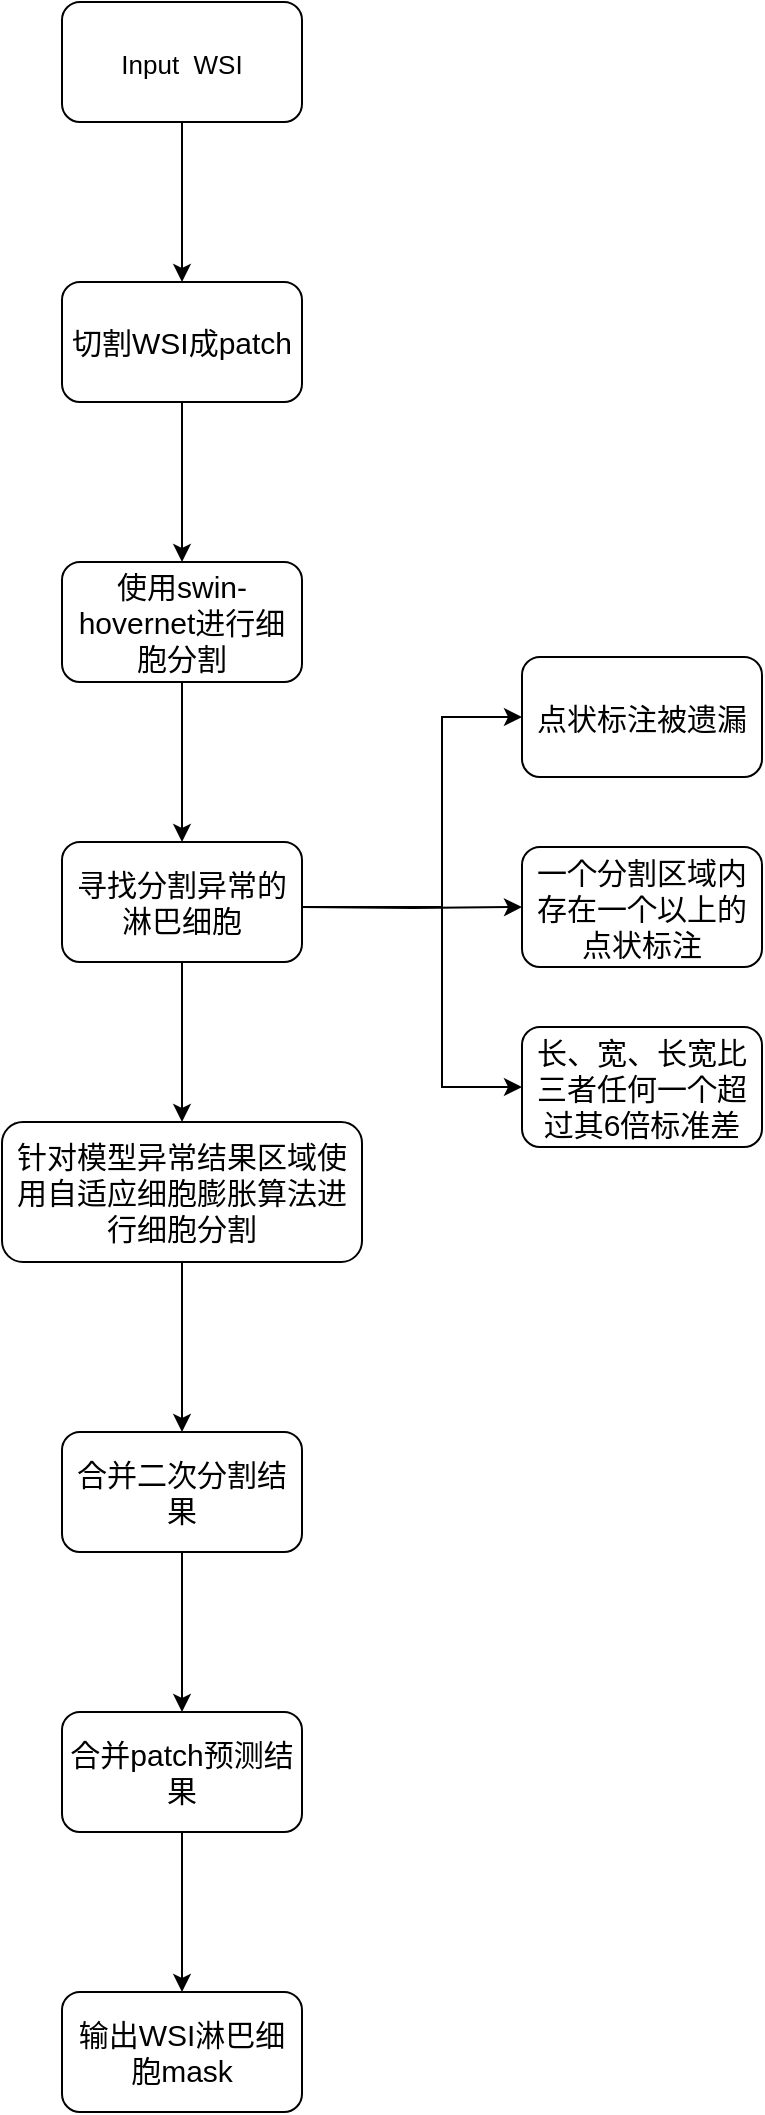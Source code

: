 <mxfile version="20.5.3" type="github">
  <diagram id="YjvE4-813Z_ukvML9R5E" name="Page-1">
    <mxGraphModel dx="1748" dy="1418" grid="1" gridSize="10" guides="1" tooltips="1" connect="1" arrows="1" fold="1" page="1" pageScale="1" pageWidth="850" pageHeight="1100" math="0" shadow="0">
      <root>
        <mxCell id="0" />
        <mxCell id="1" parent="0" />
        <mxCell id="a6XsnApybLkVwkPyrAR7-15" value="" style="edgeStyle=orthogonalEdgeStyle;rounded=0;orthogonalLoop=1;jettySize=auto;html=1;fontSize=13;" edge="1" parent="1" source="a6XsnApybLkVwkPyrAR7-13" target="a6XsnApybLkVwkPyrAR7-14">
          <mxGeometry relative="1" as="geometry" />
        </mxCell>
        <mxCell id="a6XsnApybLkVwkPyrAR7-13" value="&lt;font style=&quot;font-size: 13px;&quot;&gt;Input&amp;nbsp; WSI&lt;/font&gt;" style="rounded=1;whiteSpace=wrap;html=1;fontSize=15;" vertex="1" parent="1">
          <mxGeometry x="360" y="550" width="120" height="60" as="geometry" />
        </mxCell>
        <mxCell id="a6XsnApybLkVwkPyrAR7-17" value="" style="edgeStyle=orthogonalEdgeStyle;rounded=0;orthogonalLoop=1;jettySize=auto;html=1;fontSize=13;" edge="1" parent="1" source="a6XsnApybLkVwkPyrAR7-14" target="a6XsnApybLkVwkPyrAR7-16">
          <mxGeometry relative="1" as="geometry" />
        </mxCell>
        <mxCell id="a6XsnApybLkVwkPyrAR7-14" value="切割WSI成patch" style="whiteSpace=wrap;html=1;fontSize=15;rounded=1;" vertex="1" parent="1">
          <mxGeometry x="360" y="690" width="120" height="60" as="geometry" />
        </mxCell>
        <mxCell id="a6XsnApybLkVwkPyrAR7-19" value="" style="edgeStyle=orthogonalEdgeStyle;rounded=0;orthogonalLoop=1;jettySize=auto;html=1;fontSize=13;" edge="1" parent="1" source="a6XsnApybLkVwkPyrAR7-16" target="a6XsnApybLkVwkPyrAR7-18">
          <mxGeometry relative="1" as="geometry" />
        </mxCell>
        <mxCell id="a6XsnApybLkVwkPyrAR7-16" value="使用swin-hovernet进行细胞分割" style="whiteSpace=wrap;html=1;fontSize=15;rounded=1;" vertex="1" parent="1">
          <mxGeometry x="360" y="830" width="120" height="60" as="geometry" />
        </mxCell>
        <mxCell id="a6XsnApybLkVwkPyrAR7-21" value="" style="edgeStyle=orthogonalEdgeStyle;rounded=0;orthogonalLoop=1;jettySize=auto;html=1;fontSize=13;" edge="1" parent="1" source="a6XsnApybLkVwkPyrAR7-18" target="a6XsnApybLkVwkPyrAR7-20">
          <mxGeometry relative="1" as="geometry" />
        </mxCell>
        <mxCell id="a6XsnApybLkVwkPyrAR7-18" value="寻找分割异常的淋巴细胞" style="whiteSpace=wrap;html=1;fontSize=15;rounded=1;" vertex="1" parent="1">
          <mxGeometry x="360" y="970" width="120" height="60" as="geometry" />
        </mxCell>
        <mxCell id="a6XsnApybLkVwkPyrAR7-29" value="" style="edgeStyle=orthogonalEdgeStyle;rounded=0;orthogonalLoop=1;jettySize=auto;html=1;fontSize=13;" edge="1" parent="1" source="a6XsnApybLkVwkPyrAR7-20" target="a6XsnApybLkVwkPyrAR7-28">
          <mxGeometry relative="1" as="geometry" />
        </mxCell>
        <mxCell id="a6XsnApybLkVwkPyrAR7-35" value="" style="edgeStyle=orthogonalEdgeStyle;rounded=0;orthogonalLoop=1;jettySize=auto;html=1;fontSize=13;" edge="1" parent="1" target="a6XsnApybLkVwkPyrAR7-34">
          <mxGeometry relative="1" as="geometry">
            <mxPoint x="480" y="1002.5" as="sourcePoint" />
            <Array as="points">
              <mxPoint x="550" y="1002.5" />
              <mxPoint x="550" y="907.5" />
            </Array>
          </mxGeometry>
        </mxCell>
        <mxCell id="a6XsnApybLkVwkPyrAR7-37" value="" style="edgeStyle=orthogonalEdgeStyle;rounded=0;orthogonalLoop=1;jettySize=auto;html=1;fontSize=13;" edge="1" parent="1" target="a6XsnApybLkVwkPyrAR7-36">
          <mxGeometry relative="1" as="geometry">
            <mxPoint x="480" y="1002.5" as="sourcePoint" />
            <Array as="points">
              <mxPoint x="550" y="1002.5" />
              <mxPoint x="550" y="1092.5" />
            </Array>
          </mxGeometry>
        </mxCell>
        <mxCell id="a6XsnApybLkVwkPyrAR7-39" value="" style="edgeStyle=orthogonalEdgeStyle;rounded=0;orthogonalLoop=1;jettySize=auto;html=1;fontSize=13;" edge="1" parent="1" target="a6XsnApybLkVwkPyrAR7-38">
          <mxGeometry relative="1" as="geometry">
            <mxPoint x="480" y="1002.5" as="sourcePoint" />
          </mxGeometry>
        </mxCell>
        <mxCell id="a6XsnApybLkVwkPyrAR7-20" value="针对模型异常结果区域使用自适应细胞膨胀算法进行细胞分割" style="whiteSpace=wrap;html=1;fontSize=15;rounded=1;" vertex="1" parent="1">
          <mxGeometry x="330" y="1110" width="180" height="70" as="geometry" />
        </mxCell>
        <mxCell id="a6XsnApybLkVwkPyrAR7-31" value="" style="edgeStyle=orthogonalEdgeStyle;rounded=0;orthogonalLoop=1;jettySize=auto;html=1;fontSize=13;" edge="1" parent="1" source="a6XsnApybLkVwkPyrAR7-28" target="a6XsnApybLkVwkPyrAR7-30">
          <mxGeometry relative="1" as="geometry" />
        </mxCell>
        <mxCell id="a6XsnApybLkVwkPyrAR7-28" value="合并二次分割结果" style="whiteSpace=wrap;html=1;fontSize=15;rounded=1;" vertex="1" parent="1">
          <mxGeometry x="360" y="1265" width="120" height="60" as="geometry" />
        </mxCell>
        <mxCell id="a6XsnApybLkVwkPyrAR7-33" value="" style="edgeStyle=orthogonalEdgeStyle;rounded=0;orthogonalLoop=1;jettySize=auto;html=1;fontSize=13;" edge="1" parent="1" source="a6XsnApybLkVwkPyrAR7-30" target="a6XsnApybLkVwkPyrAR7-32">
          <mxGeometry relative="1" as="geometry" />
        </mxCell>
        <mxCell id="a6XsnApybLkVwkPyrAR7-30" value="合并patch预测结果" style="whiteSpace=wrap;html=1;fontSize=15;rounded=1;" vertex="1" parent="1">
          <mxGeometry x="360" y="1405" width="120" height="60" as="geometry" />
        </mxCell>
        <mxCell id="a6XsnApybLkVwkPyrAR7-32" value="输出WSI淋巴细胞mask" style="whiteSpace=wrap;html=1;fontSize=15;rounded=1;" vertex="1" parent="1">
          <mxGeometry x="360" y="1545" width="120" height="60" as="geometry" />
        </mxCell>
        <mxCell id="a6XsnApybLkVwkPyrAR7-34" value="点状标注被遗漏" style="whiteSpace=wrap;html=1;fontSize=15;rounded=1;" vertex="1" parent="1">
          <mxGeometry x="590" y="877.5" width="120" height="60" as="geometry" />
        </mxCell>
        <mxCell id="a6XsnApybLkVwkPyrAR7-36" value="长、宽、长宽比三者任何一个超过其6倍标准差" style="whiteSpace=wrap;html=1;fontSize=15;rounded=1;" vertex="1" parent="1">
          <mxGeometry x="590" y="1062.5" width="120" height="60" as="geometry" />
        </mxCell>
        <mxCell id="a6XsnApybLkVwkPyrAR7-38" value="一个分割区域内存在一个以上的点状标注" style="whiteSpace=wrap;html=1;fontSize=15;rounded=1;" vertex="1" parent="1">
          <mxGeometry x="590" y="972.5" width="120" height="60" as="geometry" />
        </mxCell>
      </root>
    </mxGraphModel>
  </diagram>
</mxfile>
